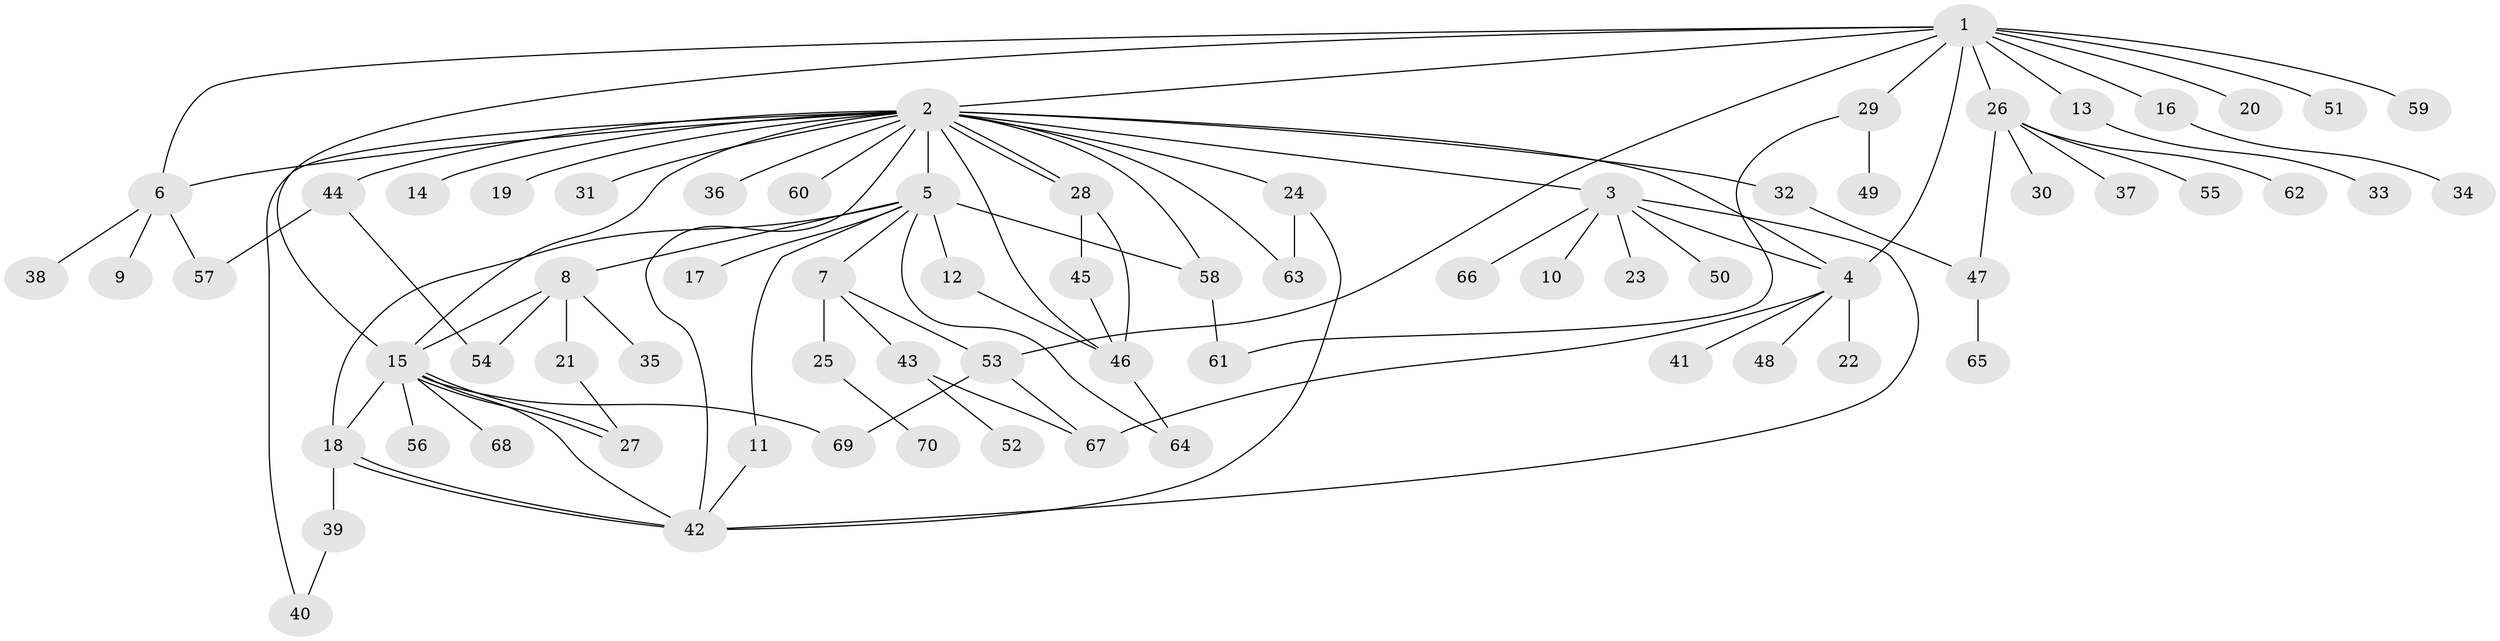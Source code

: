 // Generated by graph-tools (version 1.1) at 2025/25/03/09/25 03:25:56]
// undirected, 70 vertices, 99 edges
graph export_dot {
graph [start="1"]
  node [color=gray90,style=filled];
  1;
  2;
  3;
  4;
  5;
  6;
  7;
  8;
  9;
  10;
  11;
  12;
  13;
  14;
  15;
  16;
  17;
  18;
  19;
  20;
  21;
  22;
  23;
  24;
  25;
  26;
  27;
  28;
  29;
  30;
  31;
  32;
  33;
  34;
  35;
  36;
  37;
  38;
  39;
  40;
  41;
  42;
  43;
  44;
  45;
  46;
  47;
  48;
  49;
  50;
  51;
  52;
  53;
  54;
  55;
  56;
  57;
  58;
  59;
  60;
  61;
  62;
  63;
  64;
  65;
  66;
  67;
  68;
  69;
  70;
  1 -- 2;
  1 -- 4;
  1 -- 6;
  1 -- 13;
  1 -- 15;
  1 -- 16;
  1 -- 20;
  1 -- 26;
  1 -- 29;
  1 -- 51;
  1 -- 53;
  1 -- 59;
  2 -- 3;
  2 -- 4;
  2 -- 5;
  2 -- 6;
  2 -- 14;
  2 -- 15;
  2 -- 19;
  2 -- 24;
  2 -- 28;
  2 -- 28;
  2 -- 31;
  2 -- 32;
  2 -- 36;
  2 -- 40;
  2 -- 42;
  2 -- 44;
  2 -- 46;
  2 -- 58;
  2 -- 60;
  2 -- 63;
  3 -- 4;
  3 -- 10;
  3 -- 23;
  3 -- 42;
  3 -- 50;
  3 -- 66;
  4 -- 22;
  4 -- 41;
  4 -- 48;
  4 -- 67;
  5 -- 7;
  5 -- 8;
  5 -- 11;
  5 -- 12;
  5 -- 17;
  5 -- 18;
  5 -- 58;
  5 -- 64;
  6 -- 9;
  6 -- 38;
  6 -- 57;
  7 -- 25;
  7 -- 43;
  7 -- 53;
  8 -- 15;
  8 -- 21;
  8 -- 35;
  8 -- 54;
  11 -- 42;
  12 -- 46;
  13 -- 33;
  15 -- 18;
  15 -- 27;
  15 -- 27;
  15 -- 42;
  15 -- 56;
  15 -- 68;
  15 -- 69;
  16 -- 34;
  18 -- 39;
  18 -- 42;
  18 -- 42;
  21 -- 27;
  24 -- 42;
  24 -- 63;
  25 -- 70;
  26 -- 30;
  26 -- 37;
  26 -- 47;
  26 -- 55;
  26 -- 62;
  28 -- 45;
  28 -- 46;
  29 -- 49;
  29 -- 61;
  32 -- 47;
  39 -- 40;
  43 -- 52;
  43 -- 67;
  44 -- 54;
  44 -- 57;
  45 -- 46;
  46 -- 64;
  47 -- 65;
  53 -- 67;
  53 -- 69;
  58 -- 61;
}
